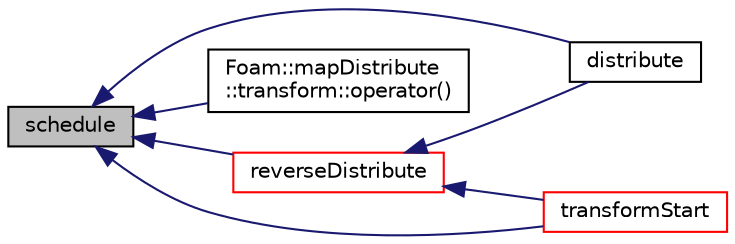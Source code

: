 digraph "schedule"
{
  bgcolor="transparent";
  edge [fontname="Helvetica",fontsize="10",labelfontname="Helvetica",labelfontsize="10"];
  node [fontname="Helvetica",fontsize="10",shape=record];
  rankdir="LR";
  Node1 [label="schedule",height=0.2,width=0.4,color="black", fillcolor="grey75", style="filled", fontcolor="black"];
  Node1 -> Node2 [dir="back",color="midnightblue",fontsize="10",style="solid",fontname="Helvetica"];
  Node2 [label="distribute",height=0.2,width=0.4,color="black",URL="$a01406.html#aaa12ce6cf9cbdd9dfb0015d8c93d1214",tooltip="Distribute data using default commsType. "];
  Node1 -> Node3 [dir="back",color="midnightblue",fontsize="10",style="solid",fontname="Helvetica"];
  Node3 [label="Foam::mapDistribute\l::transform::operator()",height=0.2,width=0.4,color="black",URL="$a02669.html#a1d831cb7bea220661ffaa0fa07dc6861"];
  Node1 -> Node4 [dir="back",color="midnightblue",fontsize="10",style="solid",fontname="Helvetica"];
  Node4 [label="reverseDistribute",height=0.2,width=0.4,color="red",URL="$a01406.html#ae5978ec7d5cfaaa710d2266027280062",tooltip="Reverse distribute data using default commsType. "];
  Node4 -> Node5 [dir="back",color="midnightblue",fontsize="10",style="solid",fontname="Helvetica"];
  Node5 [label="transformStart",height=0.2,width=0.4,color="red",URL="$a01406.html#ad81500f3e446cb0a0fa323d46e6c8575",tooltip="Destination in constructMap for transformed elements. "];
  Node4 -> Node2 [dir="back",color="midnightblue",fontsize="10",style="solid",fontname="Helvetica"];
  Node1 -> Node5 [dir="back",color="midnightblue",fontsize="10",style="solid",fontname="Helvetica"];
}
